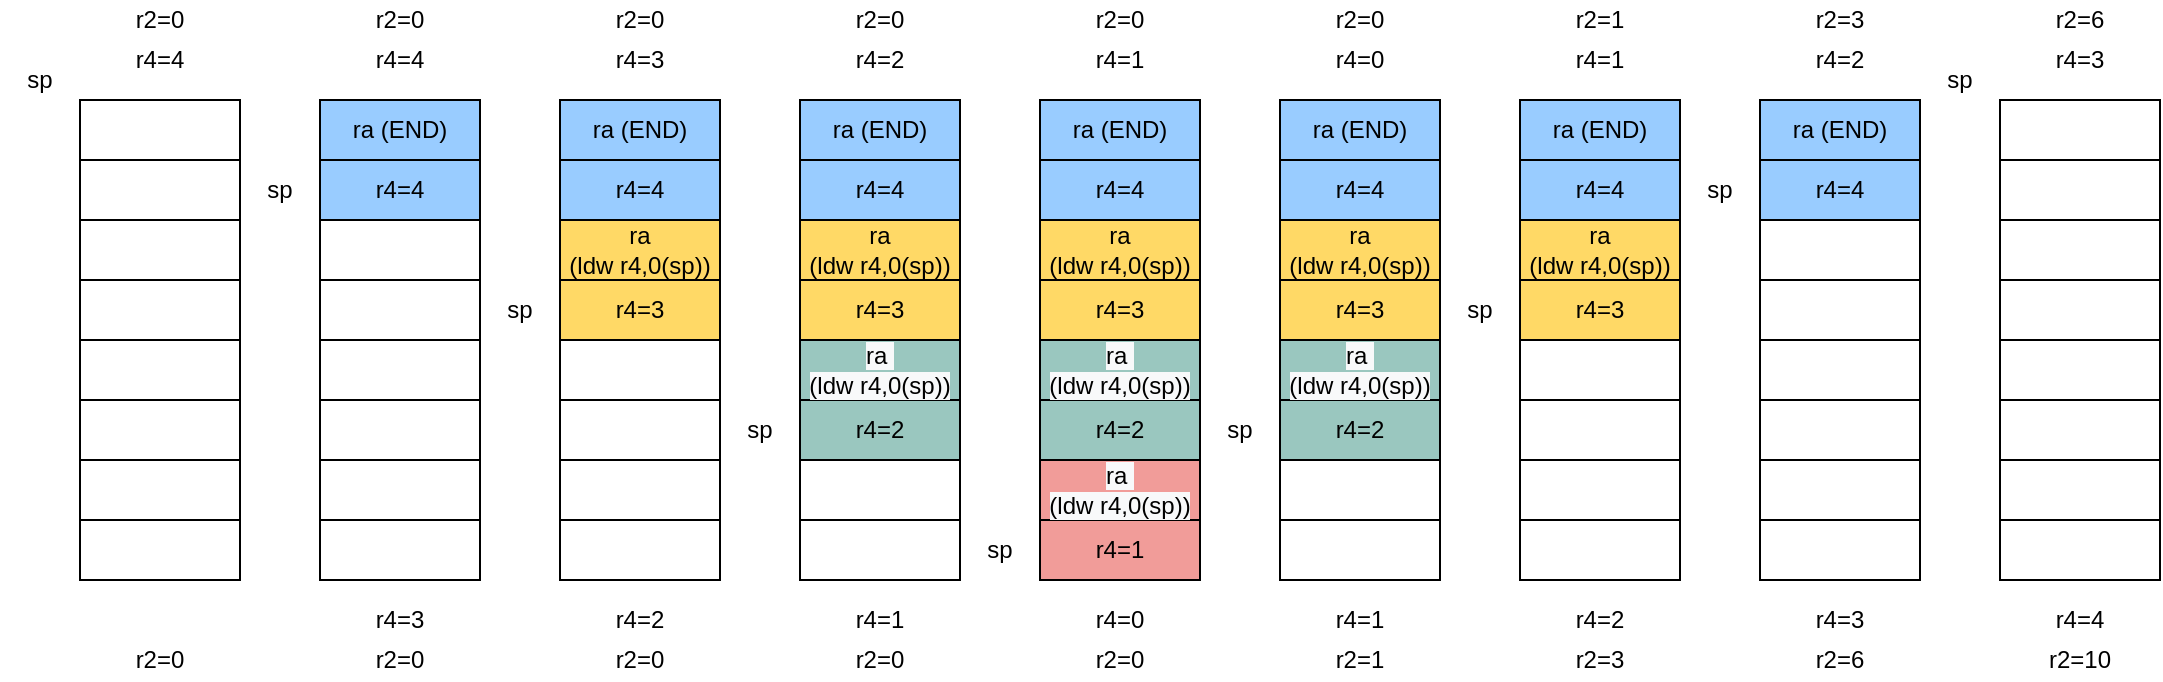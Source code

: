 <mxfile version="13.7.7" type="device"><diagram id="6U_bieL3qG47vGGstBfG" name="Page-1"><mxGraphModel dx="1202" dy="494" grid="1" gridSize="10" guides="1" tooltips="1" connect="1" arrows="1" fold="1" page="1" pageScale="1" pageWidth="827" pageHeight="1169" math="0" shadow="0"><root><mxCell id="0"/><mxCell id="1" parent="0"/><mxCell id="Q4_KLV6g1Lz5Y0NBHe50-3" value="" style="rounded=0;whiteSpace=wrap;html=1;" vertex="1" parent="1"><mxGeometry x="40" y="220" width="80" height="30" as="geometry"/></mxCell><mxCell id="Q4_KLV6g1Lz5Y0NBHe50-6" value="" style="rounded=0;whiteSpace=wrap;html=1;" vertex="1" parent="1"><mxGeometry x="40" y="250" width="80" height="30" as="geometry"/></mxCell><mxCell id="Q4_KLV6g1Lz5Y0NBHe50-7" value="" style="rounded=0;whiteSpace=wrap;html=1;" vertex="1" parent="1"><mxGeometry x="40" y="190" width="80" height="30" as="geometry"/></mxCell><mxCell id="Q4_KLV6g1Lz5Y0NBHe50-9" value="" style="rounded=0;whiteSpace=wrap;html=1;" vertex="1" parent="1"><mxGeometry x="40" y="130" width="80" height="30" as="geometry"/></mxCell><mxCell id="Q4_KLV6g1Lz5Y0NBHe50-10" value="" style="rounded=0;whiteSpace=wrap;html=1;" vertex="1" parent="1"><mxGeometry x="40" y="160" width="80" height="30" as="geometry"/></mxCell><mxCell id="Q4_KLV6g1Lz5Y0NBHe50-11" value="" style="rounded=0;whiteSpace=wrap;html=1;" vertex="1" parent="1"><mxGeometry x="40" y="100" width="80" height="30" as="geometry"/></mxCell><mxCell id="Q4_KLV6g1Lz5Y0NBHe50-12" value="" style="rounded=0;whiteSpace=wrap;html=1;" vertex="1" parent="1"><mxGeometry x="40" y="310" width="80" height="30" as="geometry"/></mxCell><mxCell id="Q4_KLV6g1Lz5Y0NBHe50-14" value="" style="rounded=0;whiteSpace=wrap;html=1;" vertex="1" parent="1"><mxGeometry x="40" y="280" width="80" height="30" as="geometry"/></mxCell><mxCell id="Q4_KLV6g1Lz5Y0NBHe50-15" value="sp" style="text;html=1;strokeColor=none;fillColor=none;align=center;verticalAlign=middle;whiteSpace=wrap;rounded=0;" vertex="1" parent="1"><mxGeometry y="80" width="40" height="20" as="geometry"/></mxCell><mxCell id="Q4_KLV6g1Lz5Y0NBHe50-16" value="r4=4" style="text;html=1;strokeColor=none;fillColor=none;align=center;verticalAlign=middle;whiteSpace=wrap;rounded=0;" vertex="1" parent="1"><mxGeometry x="60" y="70" width="40" height="20" as="geometry"/></mxCell><mxCell id="Q4_KLV6g1Lz5Y0NBHe50-17" value="" style="rounded=0;whiteSpace=wrap;html=1;" vertex="1" parent="1"><mxGeometry x="160" y="220" width="80" height="30" as="geometry"/></mxCell><mxCell id="Q4_KLV6g1Lz5Y0NBHe50-18" value="" style="rounded=0;whiteSpace=wrap;html=1;" vertex="1" parent="1"><mxGeometry x="160" y="250" width="80" height="30" as="geometry"/></mxCell><mxCell id="Q4_KLV6g1Lz5Y0NBHe50-19" value="" style="rounded=0;whiteSpace=wrap;html=1;" vertex="1" parent="1"><mxGeometry x="160" y="190" width="80" height="30" as="geometry"/></mxCell><mxCell id="Q4_KLV6g1Lz5Y0NBHe50-20" value="r4=4" style="rounded=0;whiteSpace=wrap;html=1;fillColor=#99CCFF;" vertex="1" parent="1"><mxGeometry x="160" y="130" width="80" height="30" as="geometry"/></mxCell><mxCell id="Q4_KLV6g1Lz5Y0NBHe50-21" value="" style="rounded=0;whiteSpace=wrap;html=1;" vertex="1" parent="1"><mxGeometry x="160" y="160" width="80" height="30" as="geometry"/></mxCell><mxCell id="Q4_KLV6g1Lz5Y0NBHe50-22" value="ra (END)" style="rounded=0;whiteSpace=wrap;html=1;fillColor=#99CCFF;" vertex="1" parent="1"><mxGeometry x="160" y="100" width="80" height="30" as="geometry"/></mxCell><mxCell id="Q4_KLV6g1Lz5Y0NBHe50-23" value="" style="rounded=0;whiteSpace=wrap;html=1;" vertex="1" parent="1"><mxGeometry x="160" y="310" width="80" height="30" as="geometry"/></mxCell><mxCell id="Q4_KLV6g1Lz5Y0NBHe50-24" value="" style="rounded=0;whiteSpace=wrap;html=1;" vertex="1" parent="1"><mxGeometry x="160" y="280" width="80" height="30" as="geometry"/></mxCell><mxCell id="Q4_KLV6g1Lz5Y0NBHe50-25" value="r4=4" style="text;html=1;strokeColor=none;fillColor=none;align=center;verticalAlign=middle;whiteSpace=wrap;rounded=0;" vertex="1" parent="1"><mxGeometry x="180" y="70" width="40" height="20" as="geometry"/></mxCell><mxCell id="Q4_KLV6g1Lz5Y0NBHe50-26" value="sp" style="text;html=1;strokeColor=none;fillColor=none;align=center;verticalAlign=middle;whiteSpace=wrap;rounded=0;" vertex="1" parent="1"><mxGeometry x="120" y="135" width="40" height="20" as="geometry"/></mxCell><mxCell id="Q4_KLV6g1Lz5Y0NBHe50-27" value="r4=3" style="text;html=1;strokeColor=none;fillColor=none;align=center;verticalAlign=middle;whiteSpace=wrap;rounded=0;" vertex="1" parent="1"><mxGeometry x="180" y="350" width="40" height="20" as="geometry"/></mxCell><mxCell id="Q4_KLV6g1Lz5Y0NBHe50-28" value="" style="rounded=0;whiteSpace=wrap;html=1;" vertex="1" parent="1"><mxGeometry x="280" y="220" width="80" height="30" as="geometry"/></mxCell><mxCell id="Q4_KLV6g1Lz5Y0NBHe50-29" value="" style="rounded=0;whiteSpace=wrap;html=1;" vertex="1" parent="1"><mxGeometry x="280" y="250" width="80" height="30" as="geometry"/></mxCell><mxCell id="Q4_KLV6g1Lz5Y0NBHe50-34" value="" style="rounded=0;whiteSpace=wrap;html=1;" vertex="1" parent="1"><mxGeometry x="280" y="310" width="80" height="30" as="geometry"/></mxCell><mxCell id="Q4_KLV6g1Lz5Y0NBHe50-35" value="" style="rounded=0;whiteSpace=wrap;html=1;" vertex="1" parent="1"><mxGeometry x="280" y="280" width="80" height="30" as="geometry"/></mxCell><mxCell id="Q4_KLV6g1Lz5Y0NBHe50-36" value="r4=3" style="text;html=1;strokeColor=none;fillColor=none;align=center;verticalAlign=middle;whiteSpace=wrap;rounded=0;" vertex="1" parent="1"><mxGeometry x="300" y="70" width="40" height="20" as="geometry"/></mxCell><mxCell id="Q4_KLV6g1Lz5Y0NBHe50-45" value="r4=2" style="text;html=1;strokeColor=none;fillColor=none;align=center;verticalAlign=middle;whiteSpace=wrap;rounded=0;" vertex="1" parent="1"><mxGeometry x="420" y="70" width="40" height="20" as="geometry"/></mxCell><mxCell id="Q4_KLV6g1Lz5Y0NBHe50-46" value="sp" style="text;html=1;strokeColor=none;fillColor=none;align=center;verticalAlign=middle;whiteSpace=wrap;rounded=0;" vertex="1" parent="1"><mxGeometry x="360" y="255" width="40" height="20" as="geometry"/></mxCell><mxCell id="Q4_KLV6g1Lz5Y0NBHe50-47" value="r4=1" style="text;html=1;strokeColor=none;fillColor=none;align=center;verticalAlign=middle;whiteSpace=wrap;rounded=0;" vertex="1" parent="1"><mxGeometry x="420" y="350" width="40" height="20" as="geometry"/></mxCell><mxCell id="Q4_KLV6g1Lz5Y0NBHe50-48" value="sp" style="text;html=1;strokeColor=none;fillColor=none;align=center;verticalAlign=middle;whiteSpace=wrap;rounded=0;" vertex="1" parent="1"><mxGeometry x="240" y="195" width="40" height="20" as="geometry"/></mxCell><mxCell id="Q4_KLV6g1Lz5Y0NBHe50-49" value="r4=2" style="text;html=1;strokeColor=none;fillColor=none;align=center;verticalAlign=middle;whiteSpace=wrap;rounded=0;" vertex="1" parent="1"><mxGeometry x="300" y="350" width="40" height="20" as="geometry"/></mxCell><mxCell id="Q4_KLV6g1Lz5Y0NBHe50-62" value="r4=1" style="text;html=1;strokeColor=none;fillColor=none;align=center;verticalAlign=middle;whiteSpace=wrap;rounded=0;" vertex="1" parent="1"><mxGeometry x="540" y="70" width="40" height="20" as="geometry"/></mxCell><mxCell id="Q4_KLV6g1Lz5Y0NBHe50-63" value="sp" style="text;html=1;strokeColor=none;fillColor=none;align=center;verticalAlign=middle;whiteSpace=wrap;rounded=0;" vertex="1" parent="1"><mxGeometry x="480" y="315" width="40" height="20" as="geometry"/></mxCell><mxCell id="Q4_KLV6g1Lz5Y0NBHe50-64" value="r4=0" style="text;html=1;strokeColor=none;fillColor=none;align=center;verticalAlign=middle;whiteSpace=wrap;rounded=0;" vertex="1" parent="1"><mxGeometry x="540" y="350" width="40" height="20" as="geometry"/></mxCell><mxCell id="Q4_KLV6g1Lz5Y0NBHe50-67" value="r4=4" style="rounded=0;whiteSpace=wrap;html=1;fillColor=#99CCFF;" vertex="1" parent="1"><mxGeometry x="280" y="130" width="80" height="30" as="geometry"/></mxCell><mxCell id="Q4_KLV6g1Lz5Y0NBHe50-68" value="ra (END)" style="rounded=0;whiteSpace=wrap;html=1;fillColor=#99CCFF;" vertex="1" parent="1"><mxGeometry x="280" y="100" width="80" height="30" as="geometry"/></mxCell><mxCell id="Q4_KLV6g1Lz5Y0NBHe50-69" value="r4=3" style="rounded=0;whiteSpace=wrap;html=1;fillColor=#FFD966;" vertex="1" parent="1"><mxGeometry x="280" y="190" width="80" height="30" as="geometry"/></mxCell><mxCell id="Q4_KLV6g1Lz5Y0NBHe50-70" value="ra &lt;br&gt;(ldw r4,0(sp))" style="rounded=0;whiteSpace=wrap;html=1;fillColor=#FFD966;" vertex="1" parent="1"><mxGeometry x="280" y="160" width="80" height="30" as="geometry"/></mxCell><mxCell id="Q4_KLV6g1Lz5Y0NBHe50-71" value="r4=4" style="rounded=0;whiteSpace=wrap;html=1;fillColor=#99CCFF;" vertex="1" parent="1"><mxGeometry x="400" y="130" width="80" height="30" as="geometry"/></mxCell><mxCell id="Q4_KLV6g1Lz5Y0NBHe50-72" value="ra (END)" style="rounded=0;whiteSpace=wrap;html=1;fillColor=#99CCFF;" vertex="1" parent="1"><mxGeometry x="400" y="100" width="80" height="30" as="geometry"/></mxCell><mxCell id="Q4_KLV6g1Lz5Y0NBHe50-73" value="r4=3" style="rounded=0;whiteSpace=wrap;html=1;fillColor=#FFD966;" vertex="1" parent="1"><mxGeometry x="400" y="190" width="80" height="30" as="geometry"/></mxCell><mxCell id="Q4_KLV6g1Lz5Y0NBHe50-74" value="ra &lt;br&gt;(ldw r4,0(sp))" style="rounded=0;whiteSpace=wrap;html=1;fillColor=#FFD966;" vertex="1" parent="1"><mxGeometry x="400" y="160" width="80" height="30" as="geometry"/></mxCell><mxCell id="Q4_KLV6g1Lz5Y0NBHe50-75" value="r4=2" style="rounded=0;whiteSpace=wrap;html=1;fillColor=#9AC7BF;" vertex="1" parent="1"><mxGeometry x="400" y="250" width="80" height="30" as="geometry"/></mxCell><mxCell id="Q4_KLV6g1Lz5Y0NBHe50-76" value="&#10;&#10;&lt;span style=&quot;color: rgb(0, 0, 0); font-family: helvetica; font-size: 12px; font-style: normal; font-weight: 400; letter-spacing: normal; text-align: center; text-indent: 0px; text-transform: none; word-spacing: 0px; background-color: rgb(248, 249, 250); display: inline; float: none;&quot;&gt;ra&lt;span&gt;&amp;nbsp;&lt;/span&gt;&lt;/span&gt;&lt;br style=&quot;color: rgb(0, 0, 0); font-family: helvetica; font-size: 12px; font-style: normal; font-weight: 400; letter-spacing: normal; text-align: center; text-indent: 0px; text-transform: none; word-spacing: 0px; background-color: rgb(248, 249, 250);&quot;&gt;&lt;span style=&quot;color: rgb(0, 0, 0); font-family: helvetica; font-size: 12px; font-style: normal; font-weight: 400; letter-spacing: normal; text-align: center; text-indent: 0px; text-transform: none; word-spacing: 0px; background-color: rgb(248, 249, 250); display: inline; float: none;&quot;&gt;(ldw r4,0(sp))&lt;/span&gt;&#10;&#10;" style="rounded=0;whiteSpace=wrap;html=1;fillColor=#9AC7BF;" vertex="1" parent="1"><mxGeometry x="400" y="220" width="80" height="30" as="geometry"/></mxCell><mxCell id="Q4_KLV6g1Lz5Y0NBHe50-80" value="" style="rounded=0;whiteSpace=wrap;html=1;" vertex="1" parent="1"><mxGeometry x="400" y="310" width="80" height="30" as="geometry"/></mxCell><mxCell id="Q4_KLV6g1Lz5Y0NBHe50-81" value="" style="rounded=0;whiteSpace=wrap;html=1;" vertex="1" parent="1"><mxGeometry x="400" y="280" width="80" height="30" as="geometry"/></mxCell><mxCell id="Q4_KLV6g1Lz5Y0NBHe50-83" value="r4=4" style="rounded=0;whiteSpace=wrap;html=1;fillColor=#99CCFF;" vertex="1" parent="1"><mxGeometry x="520" y="130" width="80" height="30" as="geometry"/></mxCell><mxCell id="Q4_KLV6g1Lz5Y0NBHe50-84" value="ra (END)" style="rounded=0;whiteSpace=wrap;html=1;fillColor=#99CCFF;" vertex="1" parent="1"><mxGeometry x="520" y="100" width="80" height="30" as="geometry"/></mxCell><mxCell id="Q4_KLV6g1Lz5Y0NBHe50-85" value="r4=3" style="rounded=0;whiteSpace=wrap;html=1;fillColor=#FFD966;" vertex="1" parent="1"><mxGeometry x="520" y="190" width="80" height="30" as="geometry"/></mxCell><mxCell id="Q4_KLV6g1Lz5Y0NBHe50-86" value="ra &lt;br&gt;(ldw r4,0(sp))" style="rounded=0;whiteSpace=wrap;html=1;fillColor=#FFD966;" vertex="1" parent="1"><mxGeometry x="520" y="160" width="80" height="30" as="geometry"/></mxCell><mxCell id="Q4_KLV6g1Lz5Y0NBHe50-87" value="r4=2" style="rounded=0;whiteSpace=wrap;html=1;fillColor=#9AC7BF;" vertex="1" parent="1"><mxGeometry x="520" y="250" width="80" height="30" as="geometry"/></mxCell><mxCell id="Q4_KLV6g1Lz5Y0NBHe50-88" value="&#10;&#10;&lt;span style=&quot;color: rgb(0, 0, 0); font-family: helvetica; font-size: 12px; font-style: normal; font-weight: 400; letter-spacing: normal; text-align: center; text-indent: 0px; text-transform: none; word-spacing: 0px; background-color: rgb(248, 249, 250); display: inline; float: none;&quot;&gt;ra&lt;span&gt;&amp;nbsp;&lt;/span&gt;&lt;/span&gt;&lt;br style=&quot;color: rgb(0, 0, 0); font-family: helvetica; font-size: 12px; font-style: normal; font-weight: 400; letter-spacing: normal; text-align: center; text-indent: 0px; text-transform: none; word-spacing: 0px; background-color: rgb(248, 249, 250);&quot;&gt;&lt;span style=&quot;color: rgb(0, 0, 0); font-family: helvetica; font-size: 12px; font-style: normal; font-weight: 400; letter-spacing: normal; text-align: center; text-indent: 0px; text-transform: none; word-spacing: 0px; background-color: rgb(248, 249, 250); display: inline; float: none;&quot;&gt;(ldw r4,0(sp))&lt;/span&gt;&#10;&#10;" style="rounded=0;whiteSpace=wrap;html=1;fillColor=#9AC7BF;" vertex="1" parent="1"><mxGeometry x="520" y="220" width="80" height="30" as="geometry"/></mxCell><mxCell id="Q4_KLV6g1Lz5Y0NBHe50-89" value="r4=1" style="rounded=0;whiteSpace=wrap;html=1;fillColor=#F19C99;" vertex="1" parent="1"><mxGeometry x="520" y="310" width="80" height="30" as="geometry"/></mxCell><mxCell id="Q4_KLV6g1Lz5Y0NBHe50-90" value="&#10;&#10;&lt;span style=&quot;color: rgb(0, 0, 0); font-family: helvetica; font-size: 12px; font-style: normal; font-weight: 400; letter-spacing: normal; text-align: center; text-indent: 0px; text-transform: none; word-spacing: 0px; background-color: rgb(248, 249, 250); display: inline; float: none;&quot;&gt;ra&lt;span&gt;&amp;nbsp;&lt;/span&gt;&lt;/span&gt;&lt;br style=&quot;color: rgb(0, 0, 0); font-family: helvetica; font-size: 12px; font-style: normal; font-weight: 400; letter-spacing: normal; text-align: center; text-indent: 0px; text-transform: none; word-spacing: 0px; background-color: rgb(248, 249, 250);&quot;&gt;&lt;span style=&quot;color: rgb(0, 0, 0); font-family: helvetica; font-size: 12px; font-style: normal; font-weight: 400; letter-spacing: normal; text-align: center; text-indent: 0px; text-transform: none; word-spacing: 0px; background-color: rgb(248, 249, 250); display: inline; float: none;&quot;&gt;(ldw r4,0(sp))&lt;/span&gt;&#10;&#10;" style="rounded=0;whiteSpace=wrap;html=1;fillColor=#F19C99;" vertex="1" parent="1"><mxGeometry x="520" y="280" width="80" height="30" as="geometry"/></mxCell><mxCell id="Q4_KLV6g1Lz5Y0NBHe50-93" value="r4=4" style="rounded=0;whiteSpace=wrap;html=1;fillColor=#99CCFF;" vertex="1" parent="1"><mxGeometry x="640" y="130" width="80" height="30" as="geometry"/></mxCell><mxCell id="Q4_KLV6g1Lz5Y0NBHe50-94" value="ra (END)" style="rounded=0;whiteSpace=wrap;html=1;fillColor=#99CCFF;" vertex="1" parent="1"><mxGeometry x="640" y="100" width="80" height="30" as="geometry"/></mxCell><mxCell id="Q4_KLV6g1Lz5Y0NBHe50-95" value="r4=3" style="rounded=0;whiteSpace=wrap;html=1;fillColor=#FFD966;" vertex="1" parent="1"><mxGeometry x="640" y="190" width="80" height="30" as="geometry"/></mxCell><mxCell id="Q4_KLV6g1Lz5Y0NBHe50-96" value="ra &lt;br&gt;(ldw r4,0(sp))" style="rounded=0;whiteSpace=wrap;html=1;fillColor=#FFD966;" vertex="1" parent="1"><mxGeometry x="640" y="160" width="80" height="30" as="geometry"/></mxCell><mxCell id="Q4_KLV6g1Lz5Y0NBHe50-97" value="r4=2" style="rounded=0;whiteSpace=wrap;html=1;fillColor=#9AC7BF;" vertex="1" parent="1"><mxGeometry x="640" y="250" width="80" height="30" as="geometry"/></mxCell><mxCell id="Q4_KLV6g1Lz5Y0NBHe50-98" value="&#10;&#10;&lt;span style=&quot;color: rgb(0, 0, 0); font-family: helvetica; font-size: 12px; font-style: normal; font-weight: 400; letter-spacing: normal; text-align: center; text-indent: 0px; text-transform: none; word-spacing: 0px; background-color: rgb(248, 249, 250); display: inline; float: none;&quot;&gt;ra&lt;span&gt;&amp;nbsp;&lt;/span&gt;&lt;/span&gt;&lt;br style=&quot;color: rgb(0, 0, 0); font-family: helvetica; font-size: 12px; font-style: normal; font-weight: 400; letter-spacing: normal; text-align: center; text-indent: 0px; text-transform: none; word-spacing: 0px; background-color: rgb(248, 249, 250);&quot;&gt;&lt;span style=&quot;color: rgb(0, 0, 0); font-family: helvetica; font-size: 12px; font-style: normal; font-weight: 400; letter-spacing: normal; text-align: center; text-indent: 0px; text-transform: none; word-spacing: 0px; background-color: rgb(248, 249, 250); display: inline; float: none;&quot;&gt;(ldw r4,0(sp))&lt;/span&gt;&#10;&#10;" style="rounded=0;whiteSpace=wrap;html=1;fillColor=#9AC7BF;" vertex="1" parent="1"><mxGeometry x="640" y="220" width="80" height="30" as="geometry"/></mxCell><mxCell id="Q4_KLV6g1Lz5Y0NBHe50-99" value="" style="rounded=0;whiteSpace=wrap;html=1;" vertex="1" parent="1"><mxGeometry x="640" y="310" width="80" height="30" as="geometry"/></mxCell><mxCell id="Q4_KLV6g1Lz5Y0NBHe50-100" value="" style="rounded=0;whiteSpace=wrap;html=1;" vertex="1" parent="1"><mxGeometry x="640" y="280" width="80" height="30" as="geometry"/></mxCell><mxCell id="Q4_KLV6g1Lz5Y0NBHe50-101" value="sp" style="text;html=1;strokeColor=none;fillColor=none;align=center;verticalAlign=middle;whiteSpace=wrap;rounded=0;" vertex="1" parent="1"><mxGeometry x="600" y="255" width="40" height="20" as="geometry"/></mxCell><mxCell id="Q4_KLV6g1Lz5Y0NBHe50-102" value="r4=0" style="text;html=1;strokeColor=none;fillColor=none;align=center;verticalAlign=middle;whiteSpace=wrap;rounded=0;" vertex="1" parent="1"><mxGeometry x="660" y="70" width="40" height="20" as="geometry"/></mxCell><mxCell id="Q4_KLV6g1Lz5Y0NBHe50-103" value="r4=1" style="text;html=1;strokeColor=none;fillColor=none;align=center;verticalAlign=middle;whiteSpace=wrap;rounded=0;" vertex="1" parent="1"><mxGeometry x="660" y="350" width="40" height="20" as="geometry"/></mxCell><mxCell id="Q4_KLV6g1Lz5Y0NBHe50-114" value="" style="rounded=0;whiteSpace=wrap;html=1;" vertex="1" parent="1"><mxGeometry x="760" y="220" width="80" height="30" as="geometry"/></mxCell><mxCell id="Q4_KLV6g1Lz5Y0NBHe50-115" value="" style="rounded=0;whiteSpace=wrap;html=1;" vertex="1" parent="1"><mxGeometry x="760" y="250" width="80" height="30" as="geometry"/></mxCell><mxCell id="Q4_KLV6g1Lz5Y0NBHe50-116" value="" style="rounded=0;whiteSpace=wrap;html=1;" vertex="1" parent="1"><mxGeometry x="760" y="310" width="80" height="30" as="geometry"/></mxCell><mxCell id="Q4_KLV6g1Lz5Y0NBHe50-117" value="" style="rounded=0;whiteSpace=wrap;html=1;" vertex="1" parent="1"><mxGeometry x="760" y="280" width="80" height="30" as="geometry"/></mxCell><mxCell id="Q4_KLV6g1Lz5Y0NBHe50-118" value="r4=1" style="text;html=1;strokeColor=none;fillColor=none;align=center;verticalAlign=middle;whiteSpace=wrap;rounded=0;" vertex="1" parent="1"><mxGeometry x="780" y="70" width="40" height="20" as="geometry"/></mxCell><mxCell id="Q4_KLV6g1Lz5Y0NBHe50-119" value="sp" style="text;html=1;strokeColor=none;fillColor=none;align=center;verticalAlign=middle;whiteSpace=wrap;rounded=0;" vertex="1" parent="1"><mxGeometry x="720" y="195" width="40" height="20" as="geometry"/></mxCell><mxCell id="Q4_KLV6g1Lz5Y0NBHe50-120" value="r4=2" style="text;html=1;strokeColor=none;fillColor=none;align=center;verticalAlign=middle;whiteSpace=wrap;rounded=0;" vertex="1" parent="1"><mxGeometry x="780" y="350" width="40" height="20" as="geometry"/></mxCell><mxCell id="Q4_KLV6g1Lz5Y0NBHe50-121" value="r4=4" style="rounded=0;whiteSpace=wrap;html=1;fillColor=#99CCFF;" vertex="1" parent="1"><mxGeometry x="760" y="130" width="80" height="30" as="geometry"/></mxCell><mxCell id="Q4_KLV6g1Lz5Y0NBHe50-122" value="ra (END)" style="rounded=0;whiteSpace=wrap;html=1;fillColor=#99CCFF;" vertex="1" parent="1"><mxGeometry x="760" y="100" width="80" height="30" as="geometry"/></mxCell><mxCell id="Q4_KLV6g1Lz5Y0NBHe50-123" value="r4=3" style="rounded=0;whiteSpace=wrap;html=1;fillColor=#FFD966;" vertex="1" parent="1"><mxGeometry x="760" y="190" width="80" height="30" as="geometry"/></mxCell><mxCell id="Q4_KLV6g1Lz5Y0NBHe50-124" value="ra &lt;br&gt;(ldw r4,0(sp))" style="rounded=0;whiteSpace=wrap;html=1;fillColor=#FFD966;" vertex="1" parent="1"><mxGeometry x="760" y="160" width="80" height="30" as="geometry"/></mxCell><mxCell id="Q4_KLV6g1Lz5Y0NBHe50-136" value="" style="rounded=0;whiteSpace=wrap;html=1;" vertex="1" parent="1"><mxGeometry x="880" y="220" width="80" height="30" as="geometry"/></mxCell><mxCell id="Q4_KLV6g1Lz5Y0NBHe50-137" value="" style="rounded=0;whiteSpace=wrap;html=1;" vertex="1" parent="1"><mxGeometry x="880" y="250" width="80" height="30" as="geometry"/></mxCell><mxCell id="Q4_KLV6g1Lz5Y0NBHe50-138" value="" style="rounded=0;whiteSpace=wrap;html=1;fillColor=none;" vertex="1" parent="1"><mxGeometry x="880" y="190" width="80" height="30" as="geometry"/></mxCell><mxCell id="Q4_KLV6g1Lz5Y0NBHe50-139" value="r4=4" style="rounded=0;whiteSpace=wrap;html=1;fillColor=#99CCFF;" vertex="1" parent="1"><mxGeometry x="880" y="130" width="80" height="30" as="geometry"/></mxCell><mxCell id="Q4_KLV6g1Lz5Y0NBHe50-140" value="" style="rounded=0;whiteSpace=wrap;html=1;fillColor=none;" vertex="1" parent="1"><mxGeometry x="880" y="160" width="80" height="30" as="geometry"/></mxCell><mxCell id="Q4_KLV6g1Lz5Y0NBHe50-141" value="ra (END)" style="rounded=0;whiteSpace=wrap;html=1;fillColor=#99CCFF;" vertex="1" parent="1"><mxGeometry x="880" y="100" width="80" height="30" as="geometry"/></mxCell><mxCell id="Q4_KLV6g1Lz5Y0NBHe50-142" value="" style="rounded=0;whiteSpace=wrap;html=1;" vertex="1" parent="1"><mxGeometry x="880" y="310" width="80" height="30" as="geometry"/></mxCell><mxCell id="Q4_KLV6g1Lz5Y0NBHe50-143" value="" style="rounded=0;whiteSpace=wrap;html=1;" vertex="1" parent="1"><mxGeometry x="880" y="280" width="80" height="30" as="geometry"/></mxCell><mxCell id="Q4_KLV6g1Lz5Y0NBHe50-144" value="r4=2" style="text;html=1;strokeColor=none;fillColor=none;align=center;verticalAlign=middle;whiteSpace=wrap;rounded=0;" vertex="1" parent="1"><mxGeometry x="900" y="70" width="40" height="20" as="geometry"/></mxCell><mxCell id="Q4_KLV6g1Lz5Y0NBHe50-145" value="sp" style="text;html=1;strokeColor=none;fillColor=none;align=center;verticalAlign=middle;whiteSpace=wrap;rounded=0;" vertex="1" parent="1"><mxGeometry x="840" y="135" width="40" height="20" as="geometry"/></mxCell><mxCell id="Q4_KLV6g1Lz5Y0NBHe50-146" value="r4=3" style="text;html=1;strokeColor=none;fillColor=none;align=center;verticalAlign=middle;whiteSpace=wrap;rounded=0;" vertex="1" parent="1"><mxGeometry x="900" y="350" width="40" height="20" as="geometry"/></mxCell><mxCell id="Q4_KLV6g1Lz5Y0NBHe50-147" value="" style="rounded=0;whiteSpace=wrap;html=1;" vertex="1" parent="1"><mxGeometry x="1000" y="220" width="80" height="30" as="geometry"/></mxCell><mxCell id="Q4_KLV6g1Lz5Y0NBHe50-148" value="" style="rounded=0;whiteSpace=wrap;html=1;" vertex="1" parent="1"><mxGeometry x="1000" y="250" width="80" height="30" as="geometry"/></mxCell><mxCell id="Q4_KLV6g1Lz5Y0NBHe50-149" value="" style="rounded=0;whiteSpace=wrap;html=1;" vertex="1" parent="1"><mxGeometry x="1000" y="190" width="80" height="30" as="geometry"/></mxCell><mxCell id="Q4_KLV6g1Lz5Y0NBHe50-150" value="" style="rounded=0;whiteSpace=wrap;html=1;" vertex="1" parent="1"><mxGeometry x="1000" y="130" width="80" height="30" as="geometry"/></mxCell><mxCell id="Q4_KLV6g1Lz5Y0NBHe50-151" value="" style="rounded=0;whiteSpace=wrap;html=1;" vertex="1" parent="1"><mxGeometry x="1000" y="160" width="80" height="30" as="geometry"/></mxCell><mxCell id="Q4_KLV6g1Lz5Y0NBHe50-152" value="" style="rounded=0;whiteSpace=wrap;html=1;" vertex="1" parent="1"><mxGeometry x="1000" y="100" width="80" height="30" as="geometry"/></mxCell><mxCell id="Q4_KLV6g1Lz5Y0NBHe50-153" value="" style="rounded=0;whiteSpace=wrap;html=1;" vertex="1" parent="1"><mxGeometry x="1000" y="310" width="80" height="30" as="geometry"/></mxCell><mxCell id="Q4_KLV6g1Lz5Y0NBHe50-154" value="" style="rounded=0;whiteSpace=wrap;html=1;" vertex="1" parent="1"><mxGeometry x="1000" y="280" width="80" height="30" as="geometry"/></mxCell><mxCell id="Q4_KLV6g1Lz5Y0NBHe50-155" value="r4=3" style="text;html=1;strokeColor=none;fillColor=none;align=center;verticalAlign=middle;whiteSpace=wrap;rounded=0;" vertex="1" parent="1"><mxGeometry x="1020" y="70" width="40" height="20" as="geometry"/></mxCell><mxCell id="Q4_KLV6g1Lz5Y0NBHe50-156" value="r4=4" style="text;html=1;strokeColor=none;fillColor=none;align=center;verticalAlign=middle;whiteSpace=wrap;rounded=0;" vertex="1" parent="1"><mxGeometry x="1020" y="350" width="40" height="20" as="geometry"/></mxCell><mxCell id="Q4_KLV6g1Lz5Y0NBHe50-158" value="sp" style="text;html=1;strokeColor=none;fillColor=none;align=center;verticalAlign=middle;whiteSpace=wrap;rounded=0;" vertex="1" parent="1"><mxGeometry x="960" y="80" width="40" height="20" as="geometry"/></mxCell><mxCell id="Q4_KLV6g1Lz5Y0NBHe50-159" value="r2=0" style="text;html=1;strokeColor=none;fillColor=none;align=center;verticalAlign=middle;whiteSpace=wrap;rounded=0;" vertex="1" parent="1"><mxGeometry x="60" y="370" width="40" height="20" as="geometry"/></mxCell><mxCell id="Q4_KLV6g1Lz5Y0NBHe50-160" value="r2=0" style="text;html=1;strokeColor=none;fillColor=none;align=center;verticalAlign=middle;whiteSpace=wrap;rounded=0;" vertex="1" parent="1"><mxGeometry x="180" y="370" width="40" height="20" as="geometry"/></mxCell><mxCell id="Q4_KLV6g1Lz5Y0NBHe50-161" value="r2=0" style="text;html=1;strokeColor=none;fillColor=none;align=center;verticalAlign=middle;whiteSpace=wrap;rounded=0;" vertex="1" parent="1"><mxGeometry x="300" y="370" width="40" height="20" as="geometry"/></mxCell><mxCell id="Q4_KLV6g1Lz5Y0NBHe50-162" value="r2=0" style="text;html=1;strokeColor=none;fillColor=none;align=center;verticalAlign=middle;whiteSpace=wrap;rounded=0;" vertex="1" parent="1"><mxGeometry x="420" y="370" width="40" height="20" as="geometry"/></mxCell><mxCell id="Q4_KLV6g1Lz5Y0NBHe50-163" value="r2=0" style="text;html=1;strokeColor=none;fillColor=none;align=center;verticalAlign=middle;whiteSpace=wrap;rounded=0;" vertex="1" parent="1"><mxGeometry x="540" y="370" width="40" height="20" as="geometry"/></mxCell><mxCell id="Q4_KLV6g1Lz5Y0NBHe50-164" value="r2=1" style="text;html=1;strokeColor=none;fillColor=none;align=center;verticalAlign=middle;whiteSpace=wrap;rounded=0;" vertex="1" parent="1"><mxGeometry x="660" y="370" width="40" height="20" as="geometry"/></mxCell><mxCell id="Q4_KLV6g1Lz5Y0NBHe50-165" value="r2=3" style="text;html=1;strokeColor=none;fillColor=none;align=center;verticalAlign=middle;whiteSpace=wrap;rounded=0;" vertex="1" parent="1"><mxGeometry x="780" y="370" width="40" height="20" as="geometry"/></mxCell><mxCell id="Q4_KLV6g1Lz5Y0NBHe50-166" value="r2=6" style="text;html=1;strokeColor=none;fillColor=none;align=center;verticalAlign=middle;whiteSpace=wrap;rounded=0;" vertex="1" parent="1"><mxGeometry x="900" y="370" width="40" height="20" as="geometry"/></mxCell><mxCell id="Q4_KLV6g1Lz5Y0NBHe50-167" value="r2=10" style="text;html=1;strokeColor=none;fillColor=none;align=center;verticalAlign=middle;whiteSpace=wrap;rounded=0;" vertex="1" parent="1"><mxGeometry x="1020" y="370" width="40" height="20" as="geometry"/></mxCell><mxCell id="Q4_KLV6g1Lz5Y0NBHe50-168" value="r2=0" style="text;html=1;strokeColor=none;fillColor=none;align=center;verticalAlign=middle;whiteSpace=wrap;rounded=0;" vertex="1" parent="1"><mxGeometry x="60" y="50" width="40" height="20" as="geometry"/></mxCell><mxCell id="Q4_KLV6g1Lz5Y0NBHe50-169" value="r2=0" style="text;html=1;strokeColor=none;fillColor=none;align=center;verticalAlign=middle;whiteSpace=wrap;rounded=0;" vertex="1" parent="1"><mxGeometry x="180" y="50" width="40" height="20" as="geometry"/></mxCell><mxCell id="Q4_KLV6g1Lz5Y0NBHe50-170" value="r2=0" style="text;html=1;strokeColor=none;fillColor=none;align=center;verticalAlign=middle;whiteSpace=wrap;rounded=0;" vertex="1" parent="1"><mxGeometry x="300" y="50" width="40" height="20" as="geometry"/></mxCell><mxCell id="Q4_KLV6g1Lz5Y0NBHe50-171" value="r2=0" style="text;html=1;strokeColor=none;fillColor=none;align=center;verticalAlign=middle;whiteSpace=wrap;rounded=0;" vertex="1" parent="1"><mxGeometry x="420" y="50" width="40" height="20" as="geometry"/></mxCell><mxCell id="Q4_KLV6g1Lz5Y0NBHe50-172" value="r2=0" style="text;html=1;strokeColor=none;fillColor=none;align=center;verticalAlign=middle;whiteSpace=wrap;rounded=0;" vertex="1" parent="1"><mxGeometry x="540" y="50" width="40" height="20" as="geometry"/></mxCell><mxCell id="Q4_KLV6g1Lz5Y0NBHe50-173" value="r2=1" style="text;html=1;strokeColor=none;fillColor=none;align=center;verticalAlign=middle;whiteSpace=wrap;rounded=0;" vertex="1" parent="1"><mxGeometry x="780" y="50" width="40" height="20" as="geometry"/></mxCell><mxCell id="Q4_KLV6g1Lz5Y0NBHe50-174" value="r2=3" style="text;html=1;strokeColor=none;fillColor=none;align=center;verticalAlign=middle;whiteSpace=wrap;rounded=0;" vertex="1" parent="1"><mxGeometry x="900" y="50" width="40" height="20" as="geometry"/></mxCell><mxCell id="Q4_KLV6g1Lz5Y0NBHe50-175" value="r2=6" style="text;html=1;strokeColor=none;fillColor=none;align=center;verticalAlign=middle;whiteSpace=wrap;rounded=0;" vertex="1" parent="1"><mxGeometry x="1020" y="50" width="40" height="20" as="geometry"/></mxCell><mxCell id="Q4_KLV6g1Lz5Y0NBHe50-177" value="r2=0" style="text;html=1;strokeColor=none;fillColor=none;align=center;verticalAlign=middle;whiteSpace=wrap;rounded=0;" vertex="1" parent="1"><mxGeometry x="660" y="50" width="40" height="20" as="geometry"/></mxCell></root></mxGraphModel></diagram></mxfile>